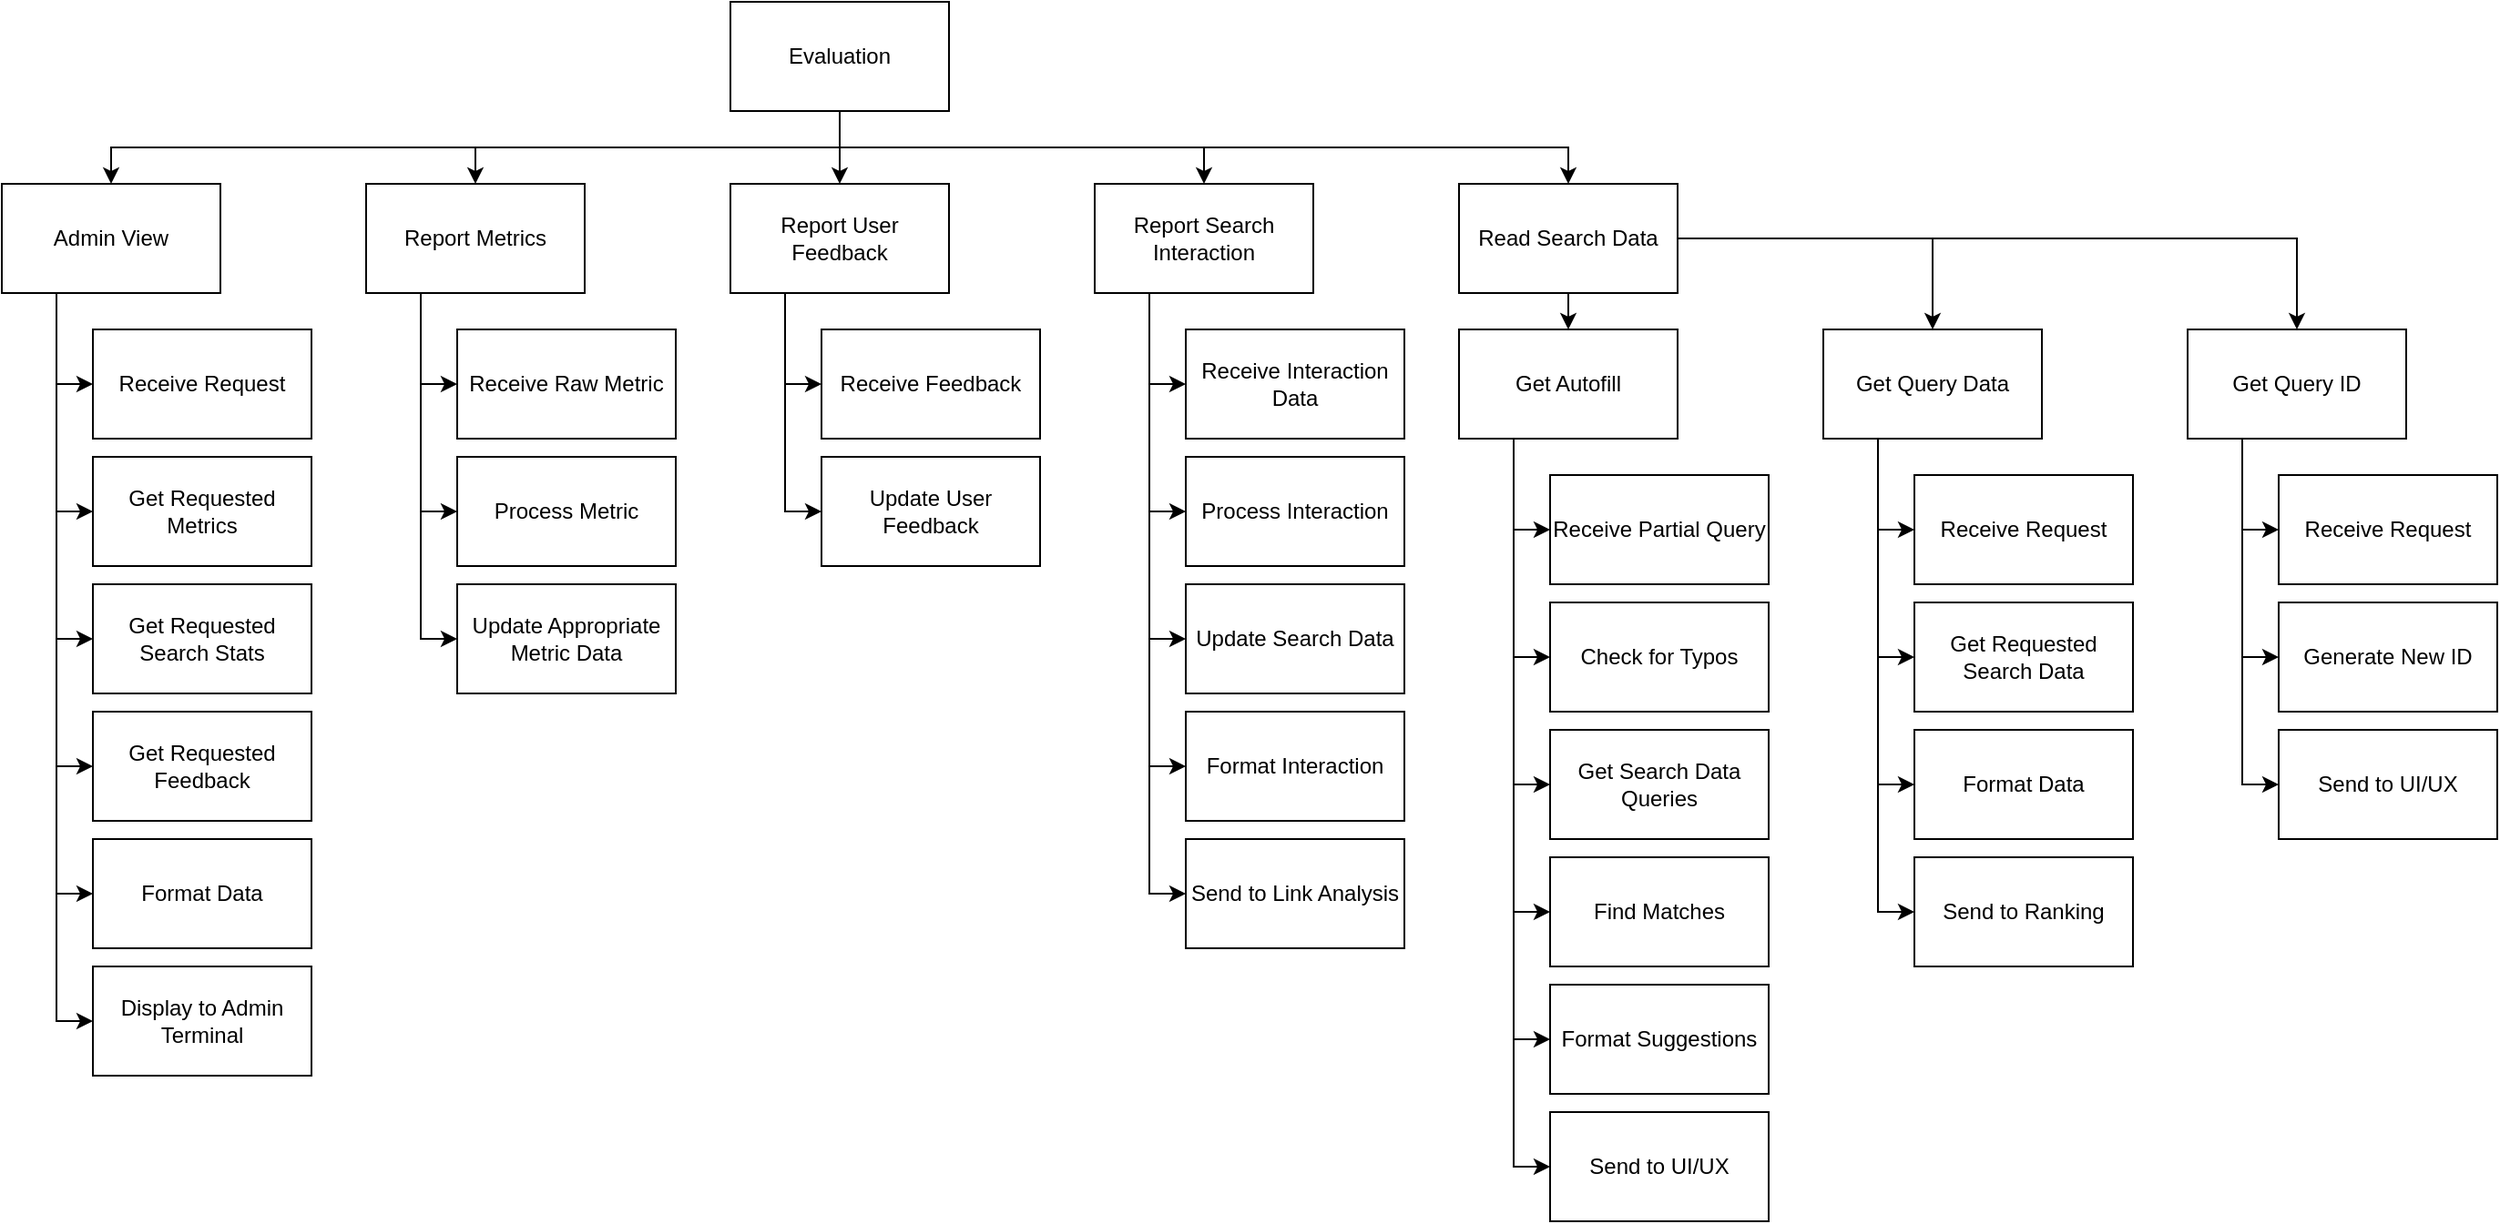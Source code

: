 <mxfile version="24.8.6">
  <diagram name="Page-1" id="ogBhhZRo0rQWLZHBE7oS">
    <mxGraphModel dx="1728" dy="950" grid="1" gridSize="10" guides="1" tooltips="1" connect="1" arrows="1" fold="1" page="1" pageScale="1" pageWidth="850" pageHeight="1100" math="0" shadow="0">
      <root>
        <mxCell id="0" />
        <mxCell id="1" parent="0" />
        <mxCell id="Z3WQjZL3pSgN0Kirx5X1-16" style="rounded=0;orthogonalLoop=1;jettySize=auto;html=1;exitX=0.5;exitY=1;exitDx=0;exitDy=0;entryX=0.5;entryY=0;entryDx=0;entryDy=0;edgeStyle=orthogonalEdgeStyle;elbow=vertical;" edge="1" parent="1" source="5Jzayr4y2JuYEvUXEJst-1" target="Z3WQjZL3pSgN0Kirx5X1-13">
          <mxGeometry relative="1" as="geometry" />
        </mxCell>
        <mxCell id="Z3WQjZL3pSgN0Kirx5X1-17" style="rounded=0;orthogonalLoop=1;jettySize=auto;html=1;exitX=0.5;exitY=1;exitDx=0;exitDy=0;entryX=0.5;entryY=0;entryDx=0;entryDy=0;edgeStyle=orthogonalEdgeStyle;elbow=vertical;" edge="1" parent="1" source="5Jzayr4y2JuYEvUXEJst-1" target="Z3WQjZL3pSgN0Kirx5X1-14">
          <mxGeometry relative="1" as="geometry" />
        </mxCell>
        <mxCell id="Z3WQjZL3pSgN0Kirx5X1-71" style="edgeStyle=orthogonalEdgeStyle;rounded=0;orthogonalLoop=1;jettySize=auto;html=1;exitX=0.5;exitY=1;exitDx=0;exitDy=0;entryX=0.5;entryY=0;entryDx=0;entryDy=0;" edge="1" parent="1" source="5Jzayr4y2JuYEvUXEJst-1" target="Z3WQjZL3pSgN0Kirx5X1-59">
          <mxGeometry relative="1" as="geometry" />
        </mxCell>
        <mxCell id="Z3WQjZL3pSgN0Kirx5X1-72" style="edgeStyle=orthogonalEdgeStyle;rounded=0;orthogonalLoop=1;jettySize=auto;html=1;exitX=0.5;exitY=1;exitDx=0;exitDy=0;entryX=0.5;entryY=0;entryDx=0;entryDy=0;" edge="1" parent="1" source="5Jzayr4y2JuYEvUXEJst-1" target="Z3WQjZL3pSgN0Kirx5X1-70">
          <mxGeometry relative="1" as="geometry" />
        </mxCell>
        <mxCell id="Z3WQjZL3pSgN0Kirx5X1-85" style="edgeStyle=orthogonalEdgeStyle;rounded=0;orthogonalLoop=1;jettySize=auto;html=1;exitX=0.5;exitY=1;exitDx=0;exitDy=0;entryX=0.5;entryY=0;entryDx=0;entryDy=0;" edge="1" parent="1" source="5Jzayr4y2JuYEvUXEJst-1" target="Z3WQjZL3pSgN0Kirx5X1-83">
          <mxGeometry relative="1" as="geometry" />
        </mxCell>
        <mxCell id="5Jzayr4y2JuYEvUXEJst-1" value="Evaluation" style="rounded=0;whiteSpace=wrap;html=1;" parent="1" vertex="1">
          <mxGeometry x="400" y="20" width="120" height="60" as="geometry" />
        </mxCell>
        <mxCell id="Z3WQjZL3pSgN0Kirx5X1-4" value="Process Metric" style="rounded=0;whiteSpace=wrap;html=1;" vertex="1" parent="1">
          <mxGeometry x="250" y="270" width="120" height="60" as="geometry" />
        </mxCell>
        <mxCell id="Z3WQjZL3pSgN0Kirx5X1-5" value="Update Appropriate Metric Data" style="rounded=0;whiteSpace=wrap;html=1;" vertex="1" parent="1">
          <mxGeometry x="250" y="340" width="120" height="60" as="geometry" />
        </mxCell>
        <mxCell id="Z3WQjZL3pSgN0Kirx5X1-6" value="Receive Raw Metric" style="rounded=0;whiteSpace=wrap;html=1;" vertex="1" parent="1">
          <mxGeometry x="250" y="200" width="120" height="60" as="geometry" />
        </mxCell>
        <mxCell id="Z3WQjZL3pSgN0Kirx5X1-7" value="Format Suggestions" style="rounded=0;whiteSpace=wrap;html=1;" vertex="1" parent="1">
          <mxGeometry x="850" y="560" width="120" height="60" as="geometry" />
        </mxCell>
        <mxCell id="Z3WQjZL3pSgN0Kirx5X1-8" value="Find Matches" style="rounded=0;whiteSpace=wrap;html=1;" vertex="1" parent="1">
          <mxGeometry x="850" y="490" width="120" height="60" as="geometry" />
        </mxCell>
        <mxCell id="Z3WQjZL3pSgN0Kirx5X1-9" value="Get Search Data Queries" style="rounded=0;whiteSpace=wrap;html=1;" vertex="1" parent="1">
          <mxGeometry x="850" y="420" width="120" height="60" as="geometry" />
        </mxCell>
        <mxCell id="Z3WQjZL3pSgN0Kirx5X1-10" value="Check for Typos" style="rounded=0;whiteSpace=wrap;html=1;" vertex="1" parent="1">
          <mxGeometry x="850" y="350" width="120" height="60" as="geometry" />
        </mxCell>
        <mxCell id="Z3WQjZL3pSgN0Kirx5X1-11" value="Receive Partial Query" style="rounded=0;whiteSpace=wrap;html=1;" vertex="1" parent="1">
          <mxGeometry x="850" y="280" width="120" height="60" as="geometry" />
        </mxCell>
        <mxCell id="Z3WQjZL3pSgN0Kirx5X1-19" style="edgeStyle=orthogonalEdgeStyle;rounded=0;orthogonalLoop=1;jettySize=auto;html=1;exitX=0.25;exitY=1;exitDx=0;exitDy=0;entryX=0;entryY=0.5;entryDx=0;entryDy=0;" edge="1" parent="1" source="Z3WQjZL3pSgN0Kirx5X1-12" target="Z3WQjZL3pSgN0Kirx5X1-11">
          <mxGeometry relative="1" as="geometry" />
        </mxCell>
        <mxCell id="Z3WQjZL3pSgN0Kirx5X1-20" style="edgeStyle=orthogonalEdgeStyle;rounded=0;orthogonalLoop=1;jettySize=auto;html=1;exitX=0.25;exitY=1;exitDx=0;exitDy=0;entryX=0;entryY=0.5;entryDx=0;entryDy=0;" edge="1" parent="1" source="Z3WQjZL3pSgN0Kirx5X1-12" target="Z3WQjZL3pSgN0Kirx5X1-10">
          <mxGeometry relative="1" as="geometry" />
        </mxCell>
        <mxCell id="Z3WQjZL3pSgN0Kirx5X1-21" style="edgeStyle=orthogonalEdgeStyle;rounded=0;orthogonalLoop=1;jettySize=auto;html=1;exitX=0.25;exitY=1;exitDx=0;exitDy=0;entryX=0;entryY=0.5;entryDx=0;entryDy=0;" edge="1" parent="1" source="Z3WQjZL3pSgN0Kirx5X1-12" target="Z3WQjZL3pSgN0Kirx5X1-9">
          <mxGeometry relative="1" as="geometry" />
        </mxCell>
        <mxCell id="Z3WQjZL3pSgN0Kirx5X1-22" style="edgeStyle=orthogonalEdgeStyle;rounded=0;orthogonalLoop=1;jettySize=auto;html=1;exitX=0.25;exitY=1;exitDx=0;exitDy=0;entryX=0;entryY=0.5;entryDx=0;entryDy=0;" edge="1" parent="1" source="Z3WQjZL3pSgN0Kirx5X1-12" target="Z3WQjZL3pSgN0Kirx5X1-8">
          <mxGeometry relative="1" as="geometry" />
        </mxCell>
        <mxCell id="Z3WQjZL3pSgN0Kirx5X1-23" style="edgeStyle=orthogonalEdgeStyle;rounded=0;orthogonalLoop=1;jettySize=auto;html=1;exitX=0.25;exitY=1;exitDx=0;exitDy=0;entryX=0;entryY=0.5;entryDx=0;entryDy=0;" edge="1" parent="1" source="Z3WQjZL3pSgN0Kirx5X1-12" target="Z3WQjZL3pSgN0Kirx5X1-7">
          <mxGeometry relative="1" as="geometry" />
        </mxCell>
        <mxCell id="Z3WQjZL3pSgN0Kirx5X1-112" style="edgeStyle=orthogonalEdgeStyle;rounded=0;orthogonalLoop=1;jettySize=auto;html=1;exitX=0.25;exitY=1;exitDx=0;exitDy=0;entryX=0;entryY=0.5;entryDx=0;entryDy=0;" edge="1" parent="1" source="Z3WQjZL3pSgN0Kirx5X1-12" target="Z3WQjZL3pSgN0Kirx5X1-111">
          <mxGeometry relative="1" as="geometry" />
        </mxCell>
        <mxCell id="Z3WQjZL3pSgN0Kirx5X1-12" value="Get Autofill" style="rounded=0;whiteSpace=wrap;html=1;" vertex="1" parent="1">
          <mxGeometry x="800" y="200" width="120" height="60" as="geometry" />
        </mxCell>
        <mxCell id="Z3WQjZL3pSgN0Kirx5X1-24" style="edgeStyle=orthogonalEdgeStyle;rounded=0;orthogonalLoop=1;jettySize=auto;html=1;exitX=0.25;exitY=1;exitDx=0;exitDy=0;entryX=0;entryY=0.5;entryDx=0;entryDy=0;" edge="1" parent="1" source="Z3WQjZL3pSgN0Kirx5X1-13" target="Z3WQjZL3pSgN0Kirx5X1-6">
          <mxGeometry relative="1" as="geometry" />
        </mxCell>
        <mxCell id="Z3WQjZL3pSgN0Kirx5X1-25" style="edgeStyle=orthogonalEdgeStyle;rounded=0;orthogonalLoop=1;jettySize=auto;html=1;exitX=0.25;exitY=1;exitDx=0;exitDy=0;entryX=0;entryY=0.5;entryDx=0;entryDy=0;" edge="1" parent="1" source="Z3WQjZL3pSgN0Kirx5X1-13" target="Z3WQjZL3pSgN0Kirx5X1-5">
          <mxGeometry relative="1" as="geometry" />
        </mxCell>
        <mxCell id="Z3WQjZL3pSgN0Kirx5X1-26" style="edgeStyle=orthogonalEdgeStyle;rounded=0;orthogonalLoop=1;jettySize=auto;html=1;exitX=0.25;exitY=1;exitDx=0;exitDy=0;entryX=0;entryY=0.5;entryDx=0;entryDy=0;" edge="1" parent="1" source="Z3WQjZL3pSgN0Kirx5X1-13" target="Z3WQjZL3pSgN0Kirx5X1-4">
          <mxGeometry relative="1" as="geometry" />
        </mxCell>
        <mxCell id="Z3WQjZL3pSgN0Kirx5X1-13" value="Report Metrics" style="rounded=0;whiteSpace=wrap;html=1;" vertex="1" parent="1">
          <mxGeometry x="200" y="120" width="120" height="60" as="geometry" />
        </mxCell>
        <mxCell id="Z3WQjZL3pSgN0Kirx5X1-36" style="edgeStyle=orthogonalEdgeStyle;rounded=0;orthogonalLoop=1;jettySize=auto;html=1;exitX=0.25;exitY=1;exitDx=0;exitDy=0;entryX=0;entryY=0.5;entryDx=0;entryDy=0;" edge="1" parent="1" source="Z3WQjZL3pSgN0Kirx5X1-14" target="Z3WQjZL3pSgN0Kirx5X1-32">
          <mxGeometry relative="1" as="geometry" />
        </mxCell>
        <mxCell id="Z3WQjZL3pSgN0Kirx5X1-37" style="edgeStyle=orthogonalEdgeStyle;rounded=0;orthogonalLoop=1;jettySize=auto;html=1;exitX=0.25;exitY=1;exitDx=0;exitDy=0;entryX=0;entryY=0.5;entryDx=0;entryDy=0;" edge="1" parent="1" source="Z3WQjZL3pSgN0Kirx5X1-14" target="Z3WQjZL3pSgN0Kirx5X1-30">
          <mxGeometry relative="1" as="geometry" />
        </mxCell>
        <mxCell id="Z3WQjZL3pSgN0Kirx5X1-14" value="Report User Feedback" style="rounded=0;whiteSpace=wrap;html=1;" vertex="1" parent="1">
          <mxGeometry x="400" y="120" width="120" height="60" as="geometry" />
        </mxCell>
        <mxCell id="Z3WQjZL3pSgN0Kirx5X1-30" value="Update User Feedback" style="rounded=0;whiteSpace=wrap;html=1;" vertex="1" parent="1">
          <mxGeometry x="450" y="270" width="120" height="60" as="geometry" />
        </mxCell>
        <mxCell id="Z3WQjZL3pSgN0Kirx5X1-32" value="Receive Feedback" style="rounded=0;whiteSpace=wrap;html=1;" vertex="1" parent="1">
          <mxGeometry x="450" y="200" width="120" height="60" as="geometry" />
        </mxCell>
        <mxCell id="Z3WQjZL3pSgN0Kirx5X1-50" value="Format Interaction" style="rounded=0;whiteSpace=wrap;html=1;" vertex="1" parent="1">
          <mxGeometry x="650" y="410" width="120" height="60" as="geometry" />
        </mxCell>
        <mxCell id="Z3WQjZL3pSgN0Kirx5X1-51" value="Update Search Data" style="rounded=0;whiteSpace=wrap;html=1;" vertex="1" parent="1">
          <mxGeometry x="650" y="340" width="120" height="60" as="geometry" />
        </mxCell>
        <mxCell id="Z3WQjZL3pSgN0Kirx5X1-52" value="Process Interaction" style="rounded=0;whiteSpace=wrap;html=1;" vertex="1" parent="1">
          <mxGeometry x="650" y="270" width="120" height="60" as="geometry" />
        </mxCell>
        <mxCell id="Z3WQjZL3pSgN0Kirx5X1-53" value="Receive Interaction Data" style="rounded=0;whiteSpace=wrap;html=1;" vertex="1" parent="1">
          <mxGeometry x="650" y="200" width="120" height="60" as="geometry" />
        </mxCell>
        <mxCell id="Z3WQjZL3pSgN0Kirx5X1-54" style="edgeStyle=orthogonalEdgeStyle;rounded=0;orthogonalLoop=1;jettySize=auto;html=1;exitX=0.25;exitY=1;exitDx=0;exitDy=0;entryX=0;entryY=0.5;entryDx=0;entryDy=0;" edge="1" parent="1" source="Z3WQjZL3pSgN0Kirx5X1-59" target="Z3WQjZL3pSgN0Kirx5X1-53">
          <mxGeometry relative="1" as="geometry" />
        </mxCell>
        <mxCell id="Z3WQjZL3pSgN0Kirx5X1-55" style="edgeStyle=orthogonalEdgeStyle;rounded=0;orthogonalLoop=1;jettySize=auto;html=1;exitX=0.25;exitY=1;exitDx=0;exitDy=0;entryX=0;entryY=0.5;entryDx=0;entryDy=0;" edge="1" parent="1" source="Z3WQjZL3pSgN0Kirx5X1-59" target="Z3WQjZL3pSgN0Kirx5X1-52">
          <mxGeometry relative="1" as="geometry" />
        </mxCell>
        <mxCell id="Z3WQjZL3pSgN0Kirx5X1-56" style="edgeStyle=orthogonalEdgeStyle;rounded=0;orthogonalLoop=1;jettySize=auto;html=1;exitX=0.25;exitY=1;exitDx=0;exitDy=0;entryX=0;entryY=0.5;entryDx=0;entryDy=0;" edge="1" parent="1" source="Z3WQjZL3pSgN0Kirx5X1-59" target="Z3WQjZL3pSgN0Kirx5X1-51">
          <mxGeometry relative="1" as="geometry" />
        </mxCell>
        <mxCell id="Z3WQjZL3pSgN0Kirx5X1-57" style="edgeStyle=orthogonalEdgeStyle;rounded=0;orthogonalLoop=1;jettySize=auto;html=1;exitX=0.25;exitY=1;exitDx=0;exitDy=0;entryX=0;entryY=0.5;entryDx=0;entryDy=0;" edge="1" parent="1" source="Z3WQjZL3pSgN0Kirx5X1-59" target="Z3WQjZL3pSgN0Kirx5X1-50">
          <mxGeometry relative="1" as="geometry" />
        </mxCell>
        <mxCell id="Z3WQjZL3pSgN0Kirx5X1-114" style="edgeStyle=orthogonalEdgeStyle;rounded=0;orthogonalLoop=1;jettySize=auto;html=1;exitX=0.25;exitY=1;exitDx=0;exitDy=0;entryX=0;entryY=0.5;entryDx=0;entryDy=0;" edge="1" parent="1" source="Z3WQjZL3pSgN0Kirx5X1-59" target="Z3WQjZL3pSgN0Kirx5X1-113">
          <mxGeometry relative="1" as="geometry" />
        </mxCell>
        <mxCell id="Z3WQjZL3pSgN0Kirx5X1-59" value="Report Search Interaction" style="rounded=0;whiteSpace=wrap;html=1;" vertex="1" parent="1">
          <mxGeometry x="600" y="120" width="120" height="60" as="geometry" />
        </mxCell>
        <mxCell id="Z3WQjZL3pSgN0Kirx5X1-88" style="edgeStyle=orthogonalEdgeStyle;rounded=0;orthogonalLoop=1;jettySize=auto;html=1;exitX=0.5;exitY=1;exitDx=0;exitDy=0;entryX=0.5;entryY=0;entryDx=0;entryDy=0;" edge="1" parent="1" source="Z3WQjZL3pSgN0Kirx5X1-70" target="Z3WQjZL3pSgN0Kirx5X1-12">
          <mxGeometry relative="1" as="geometry" />
        </mxCell>
        <mxCell id="Z3WQjZL3pSgN0Kirx5X1-117" style="edgeStyle=orthogonalEdgeStyle;rounded=0;orthogonalLoop=1;jettySize=auto;html=1;exitX=1;exitY=0.5;exitDx=0;exitDy=0;entryX=0.5;entryY=0;entryDx=0;entryDy=0;" edge="1" parent="1" source="Z3WQjZL3pSgN0Kirx5X1-70" target="Z3WQjZL3pSgN0Kirx5X1-99">
          <mxGeometry relative="1" as="geometry" />
        </mxCell>
        <mxCell id="Z3WQjZL3pSgN0Kirx5X1-118" style="edgeStyle=orthogonalEdgeStyle;rounded=0;orthogonalLoop=1;jettySize=auto;html=1;exitX=1;exitY=0.5;exitDx=0;exitDy=0;entryX=0.5;entryY=0;entryDx=0;entryDy=0;" edge="1" parent="1" source="Z3WQjZL3pSgN0Kirx5X1-70" target="Z3WQjZL3pSgN0Kirx5X1-110">
          <mxGeometry relative="1" as="geometry" />
        </mxCell>
        <mxCell id="Z3WQjZL3pSgN0Kirx5X1-70" value="Read Search Data" style="rounded=0;whiteSpace=wrap;html=1;" vertex="1" parent="1">
          <mxGeometry x="800" y="120" width="120" height="60" as="geometry" />
        </mxCell>
        <mxCell id="Z3WQjZL3pSgN0Kirx5X1-73" value="Display to Admin Terminal" style="rounded=0;whiteSpace=wrap;html=1;" vertex="1" parent="1">
          <mxGeometry x="50" y="550" width="120" height="60" as="geometry" />
        </mxCell>
        <mxCell id="Z3WQjZL3pSgN0Kirx5X1-74" value="Format Data" style="rounded=0;whiteSpace=wrap;html=1;" vertex="1" parent="1">
          <mxGeometry x="50" y="480" width="120" height="60" as="geometry" />
        </mxCell>
        <mxCell id="Z3WQjZL3pSgN0Kirx5X1-75" value="Get Requested Search Stats" style="rounded=0;whiteSpace=wrap;html=1;" vertex="1" parent="1">
          <mxGeometry x="50" y="340" width="120" height="60" as="geometry" />
        </mxCell>
        <mxCell id="Z3WQjZL3pSgN0Kirx5X1-76" value="Get Requested Metrics" style="rounded=0;whiteSpace=wrap;html=1;" vertex="1" parent="1">
          <mxGeometry x="50" y="270" width="120" height="60" as="geometry" />
        </mxCell>
        <mxCell id="Z3WQjZL3pSgN0Kirx5X1-77" value="Receive Request" style="rounded=0;whiteSpace=wrap;html=1;" vertex="1" parent="1">
          <mxGeometry x="50" y="200" width="120" height="60" as="geometry" />
        </mxCell>
        <mxCell id="Z3WQjZL3pSgN0Kirx5X1-78" style="edgeStyle=orthogonalEdgeStyle;rounded=0;orthogonalLoop=1;jettySize=auto;html=1;exitX=0.25;exitY=1;exitDx=0;exitDy=0;entryX=0;entryY=0.5;entryDx=0;entryDy=0;" edge="1" parent="1" source="Z3WQjZL3pSgN0Kirx5X1-83" target="Z3WQjZL3pSgN0Kirx5X1-77">
          <mxGeometry relative="1" as="geometry" />
        </mxCell>
        <mxCell id="Z3WQjZL3pSgN0Kirx5X1-79" style="edgeStyle=orthogonalEdgeStyle;rounded=0;orthogonalLoop=1;jettySize=auto;html=1;exitX=0.25;exitY=1;exitDx=0;exitDy=0;entryX=0;entryY=0.5;entryDx=0;entryDy=0;" edge="1" parent="1" source="Z3WQjZL3pSgN0Kirx5X1-83" target="Z3WQjZL3pSgN0Kirx5X1-76">
          <mxGeometry relative="1" as="geometry" />
        </mxCell>
        <mxCell id="Z3WQjZL3pSgN0Kirx5X1-80" style="edgeStyle=orthogonalEdgeStyle;rounded=0;orthogonalLoop=1;jettySize=auto;html=1;exitX=0.25;exitY=1;exitDx=0;exitDy=0;entryX=0;entryY=0.5;entryDx=0;entryDy=0;" edge="1" parent="1" source="Z3WQjZL3pSgN0Kirx5X1-83" target="Z3WQjZL3pSgN0Kirx5X1-75">
          <mxGeometry relative="1" as="geometry" />
        </mxCell>
        <mxCell id="Z3WQjZL3pSgN0Kirx5X1-81" style="edgeStyle=orthogonalEdgeStyle;rounded=0;orthogonalLoop=1;jettySize=auto;html=1;exitX=0.25;exitY=1;exitDx=0;exitDy=0;entryX=0;entryY=0.5;entryDx=0;entryDy=0;" edge="1" parent="1" source="Z3WQjZL3pSgN0Kirx5X1-83" target="Z3WQjZL3pSgN0Kirx5X1-74">
          <mxGeometry relative="1" as="geometry" />
        </mxCell>
        <mxCell id="Z3WQjZL3pSgN0Kirx5X1-82" style="edgeStyle=orthogonalEdgeStyle;rounded=0;orthogonalLoop=1;jettySize=auto;html=1;exitX=0.25;exitY=1;exitDx=0;exitDy=0;entryX=0;entryY=0.5;entryDx=0;entryDy=0;" edge="1" parent="1" source="Z3WQjZL3pSgN0Kirx5X1-83" target="Z3WQjZL3pSgN0Kirx5X1-73">
          <mxGeometry relative="1" as="geometry" />
        </mxCell>
        <mxCell id="Z3WQjZL3pSgN0Kirx5X1-87" style="edgeStyle=orthogonalEdgeStyle;rounded=0;orthogonalLoop=1;jettySize=auto;html=1;exitX=0.25;exitY=1;exitDx=0;exitDy=0;entryX=0;entryY=0.5;entryDx=0;entryDy=0;" edge="1" parent="1" source="Z3WQjZL3pSgN0Kirx5X1-83" target="Z3WQjZL3pSgN0Kirx5X1-86">
          <mxGeometry relative="1" as="geometry" />
        </mxCell>
        <mxCell id="Z3WQjZL3pSgN0Kirx5X1-83" value="Admin View" style="rounded=0;whiteSpace=wrap;html=1;" vertex="1" parent="1">
          <mxGeometry y="120" width="120" height="60" as="geometry" />
        </mxCell>
        <mxCell id="Z3WQjZL3pSgN0Kirx5X1-86" value="Get Requested Feedback" style="rounded=0;whiteSpace=wrap;html=1;" vertex="1" parent="1">
          <mxGeometry x="50" y="410" width="120" height="60" as="geometry" />
        </mxCell>
        <mxCell id="Z3WQjZL3pSgN0Kirx5X1-91" value="Format Data" style="rounded=0;whiteSpace=wrap;html=1;" vertex="1" parent="1">
          <mxGeometry x="1050" y="420" width="120" height="60" as="geometry" />
        </mxCell>
        <mxCell id="Z3WQjZL3pSgN0Kirx5X1-92" value="Get Requested Search Data" style="rounded=0;whiteSpace=wrap;html=1;" vertex="1" parent="1">
          <mxGeometry x="1050" y="350" width="120" height="60" as="geometry" />
        </mxCell>
        <mxCell id="Z3WQjZL3pSgN0Kirx5X1-93" value="Receive Request" style="rounded=0;whiteSpace=wrap;html=1;" vertex="1" parent="1">
          <mxGeometry x="1050" y="280" width="120" height="60" as="geometry" />
        </mxCell>
        <mxCell id="Z3WQjZL3pSgN0Kirx5X1-94" style="edgeStyle=orthogonalEdgeStyle;rounded=0;orthogonalLoop=1;jettySize=auto;html=1;exitX=0.25;exitY=1;exitDx=0;exitDy=0;entryX=0;entryY=0.5;entryDx=0;entryDy=0;" edge="1" parent="1" source="Z3WQjZL3pSgN0Kirx5X1-99" target="Z3WQjZL3pSgN0Kirx5X1-93">
          <mxGeometry relative="1" as="geometry" />
        </mxCell>
        <mxCell id="Z3WQjZL3pSgN0Kirx5X1-95" style="edgeStyle=orthogonalEdgeStyle;rounded=0;orthogonalLoop=1;jettySize=auto;html=1;exitX=0.25;exitY=1;exitDx=0;exitDy=0;entryX=0;entryY=0.5;entryDx=0;entryDy=0;" edge="1" parent="1" source="Z3WQjZL3pSgN0Kirx5X1-99" target="Z3WQjZL3pSgN0Kirx5X1-92">
          <mxGeometry relative="1" as="geometry" />
        </mxCell>
        <mxCell id="Z3WQjZL3pSgN0Kirx5X1-96" style="edgeStyle=orthogonalEdgeStyle;rounded=0;orthogonalLoop=1;jettySize=auto;html=1;exitX=0.25;exitY=1;exitDx=0;exitDy=0;entryX=0;entryY=0.5;entryDx=0;entryDy=0;" edge="1" parent="1" source="Z3WQjZL3pSgN0Kirx5X1-99" target="Z3WQjZL3pSgN0Kirx5X1-91">
          <mxGeometry relative="1" as="geometry" />
        </mxCell>
        <mxCell id="Z3WQjZL3pSgN0Kirx5X1-116" style="edgeStyle=orthogonalEdgeStyle;rounded=0;orthogonalLoop=1;jettySize=auto;html=1;exitX=0.25;exitY=1;exitDx=0;exitDy=0;entryX=0;entryY=0.5;entryDx=0;entryDy=0;" edge="1" parent="1" source="Z3WQjZL3pSgN0Kirx5X1-99" target="Z3WQjZL3pSgN0Kirx5X1-115">
          <mxGeometry relative="1" as="geometry" />
        </mxCell>
        <mxCell id="Z3WQjZL3pSgN0Kirx5X1-99" value="Get Query Data" style="rounded=0;whiteSpace=wrap;html=1;" vertex="1" parent="1">
          <mxGeometry x="1000" y="200" width="120" height="60" as="geometry" />
        </mxCell>
        <mxCell id="Z3WQjZL3pSgN0Kirx5X1-102" value="Send to UI/UX" style="rounded=0;whiteSpace=wrap;html=1;" vertex="1" parent="1">
          <mxGeometry x="1250" y="420" width="120" height="60" as="geometry" />
        </mxCell>
        <mxCell id="Z3WQjZL3pSgN0Kirx5X1-103" value="Generate New ID" style="rounded=0;whiteSpace=wrap;html=1;" vertex="1" parent="1">
          <mxGeometry x="1250" y="350" width="120" height="60" as="geometry" />
        </mxCell>
        <mxCell id="Z3WQjZL3pSgN0Kirx5X1-104" value="Receive Request" style="rounded=0;whiteSpace=wrap;html=1;" vertex="1" parent="1">
          <mxGeometry x="1250" y="280" width="120" height="60" as="geometry" />
        </mxCell>
        <mxCell id="Z3WQjZL3pSgN0Kirx5X1-105" style="edgeStyle=orthogonalEdgeStyle;rounded=0;orthogonalLoop=1;jettySize=auto;html=1;exitX=0.25;exitY=1;exitDx=0;exitDy=0;entryX=0;entryY=0.5;entryDx=0;entryDy=0;" edge="1" parent="1" source="Z3WQjZL3pSgN0Kirx5X1-110" target="Z3WQjZL3pSgN0Kirx5X1-104">
          <mxGeometry relative="1" as="geometry" />
        </mxCell>
        <mxCell id="Z3WQjZL3pSgN0Kirx5X1-106" style="edgeStyle=orthogonalEdgeStyle;rounded=0;orthogonalLoop=1;jettySize=auto;html=1;exitX=0.25;exitY=1;exitDx=0;exitDy=0;entryX=0;entryY=0.5;entryDx=0;entryDy=0;" edge="1" parent="1" source="Z3WQjZL3pSgN0Kirx5X1-110" target="Z3WQjZL3pSgN0Kirx5X1-103">
          <mxGeometry relative="1" as="geometry" />
        </mxCell>
        <mxCell id="Z3WQjZL3pSgN0Kirx5X1-107" style="edgeStyle=orthogonalEdgeStyle;rounded=0;orthogonalLoop=1;jettySize=auto;html=1;exitX=0.25;exitY=1;exitDx=0;exitDy=0;entryX=0;entryY=0.5;entryDx=0;entryDy=0;" edge="1" parent="1" source="Z3WQjZL3pSgN0Kirx5X1-110" target="Z3WQjZL3pSgN0Kirx5X1-102">
          <mxGeometry relative="1" as="geometry" />
        </mxCell>
        <mxCell id="Z3WQjZL3pSgN0Kirx5X1-110" value="Get Query ID" style="rounded=0;whiteSpace=wrap;html=1;" vertex="1" parent="1">
          <mxGeometry x="1200" y="200" width="120" height="60" as="geometry" />
        </mxCell>
        <mxCell id="Z3WQjZL3pSgN0Kirx5X1-111" value="Send to UI/UX" style="rounded=0;whiteSpace=wrap;html=1;" vertex="1" parent="1">
          <mxGeometry x="850" y="630" width="120" height="60" as="geometry" />
        </mxCell>
        <mxCell id="Z3WQjZL3pSgN0Kirx5X1-113" value="Send to Link Analysis" style="rounded=0;whiteSpace=wrap;html=1;" vertex="1" parent="1">
          <mxGeometry x="650" y="480" width="120" height="60" as="geometry" />
        </mxCell>
        <mxCell id="Z3WQjZL3pSgN0Kirx5X1-115" value="Send to Ranking" style="rounded=0;whiteSpace=wrap;html=1;" vertex="1" parent="1">
          <mxGeometry x="1050" y="490" width="120" height="60" as="geometry" />
        </mxCell>
      </root>
    </mxGraphModel>
  </diagram>
</mxfile>
